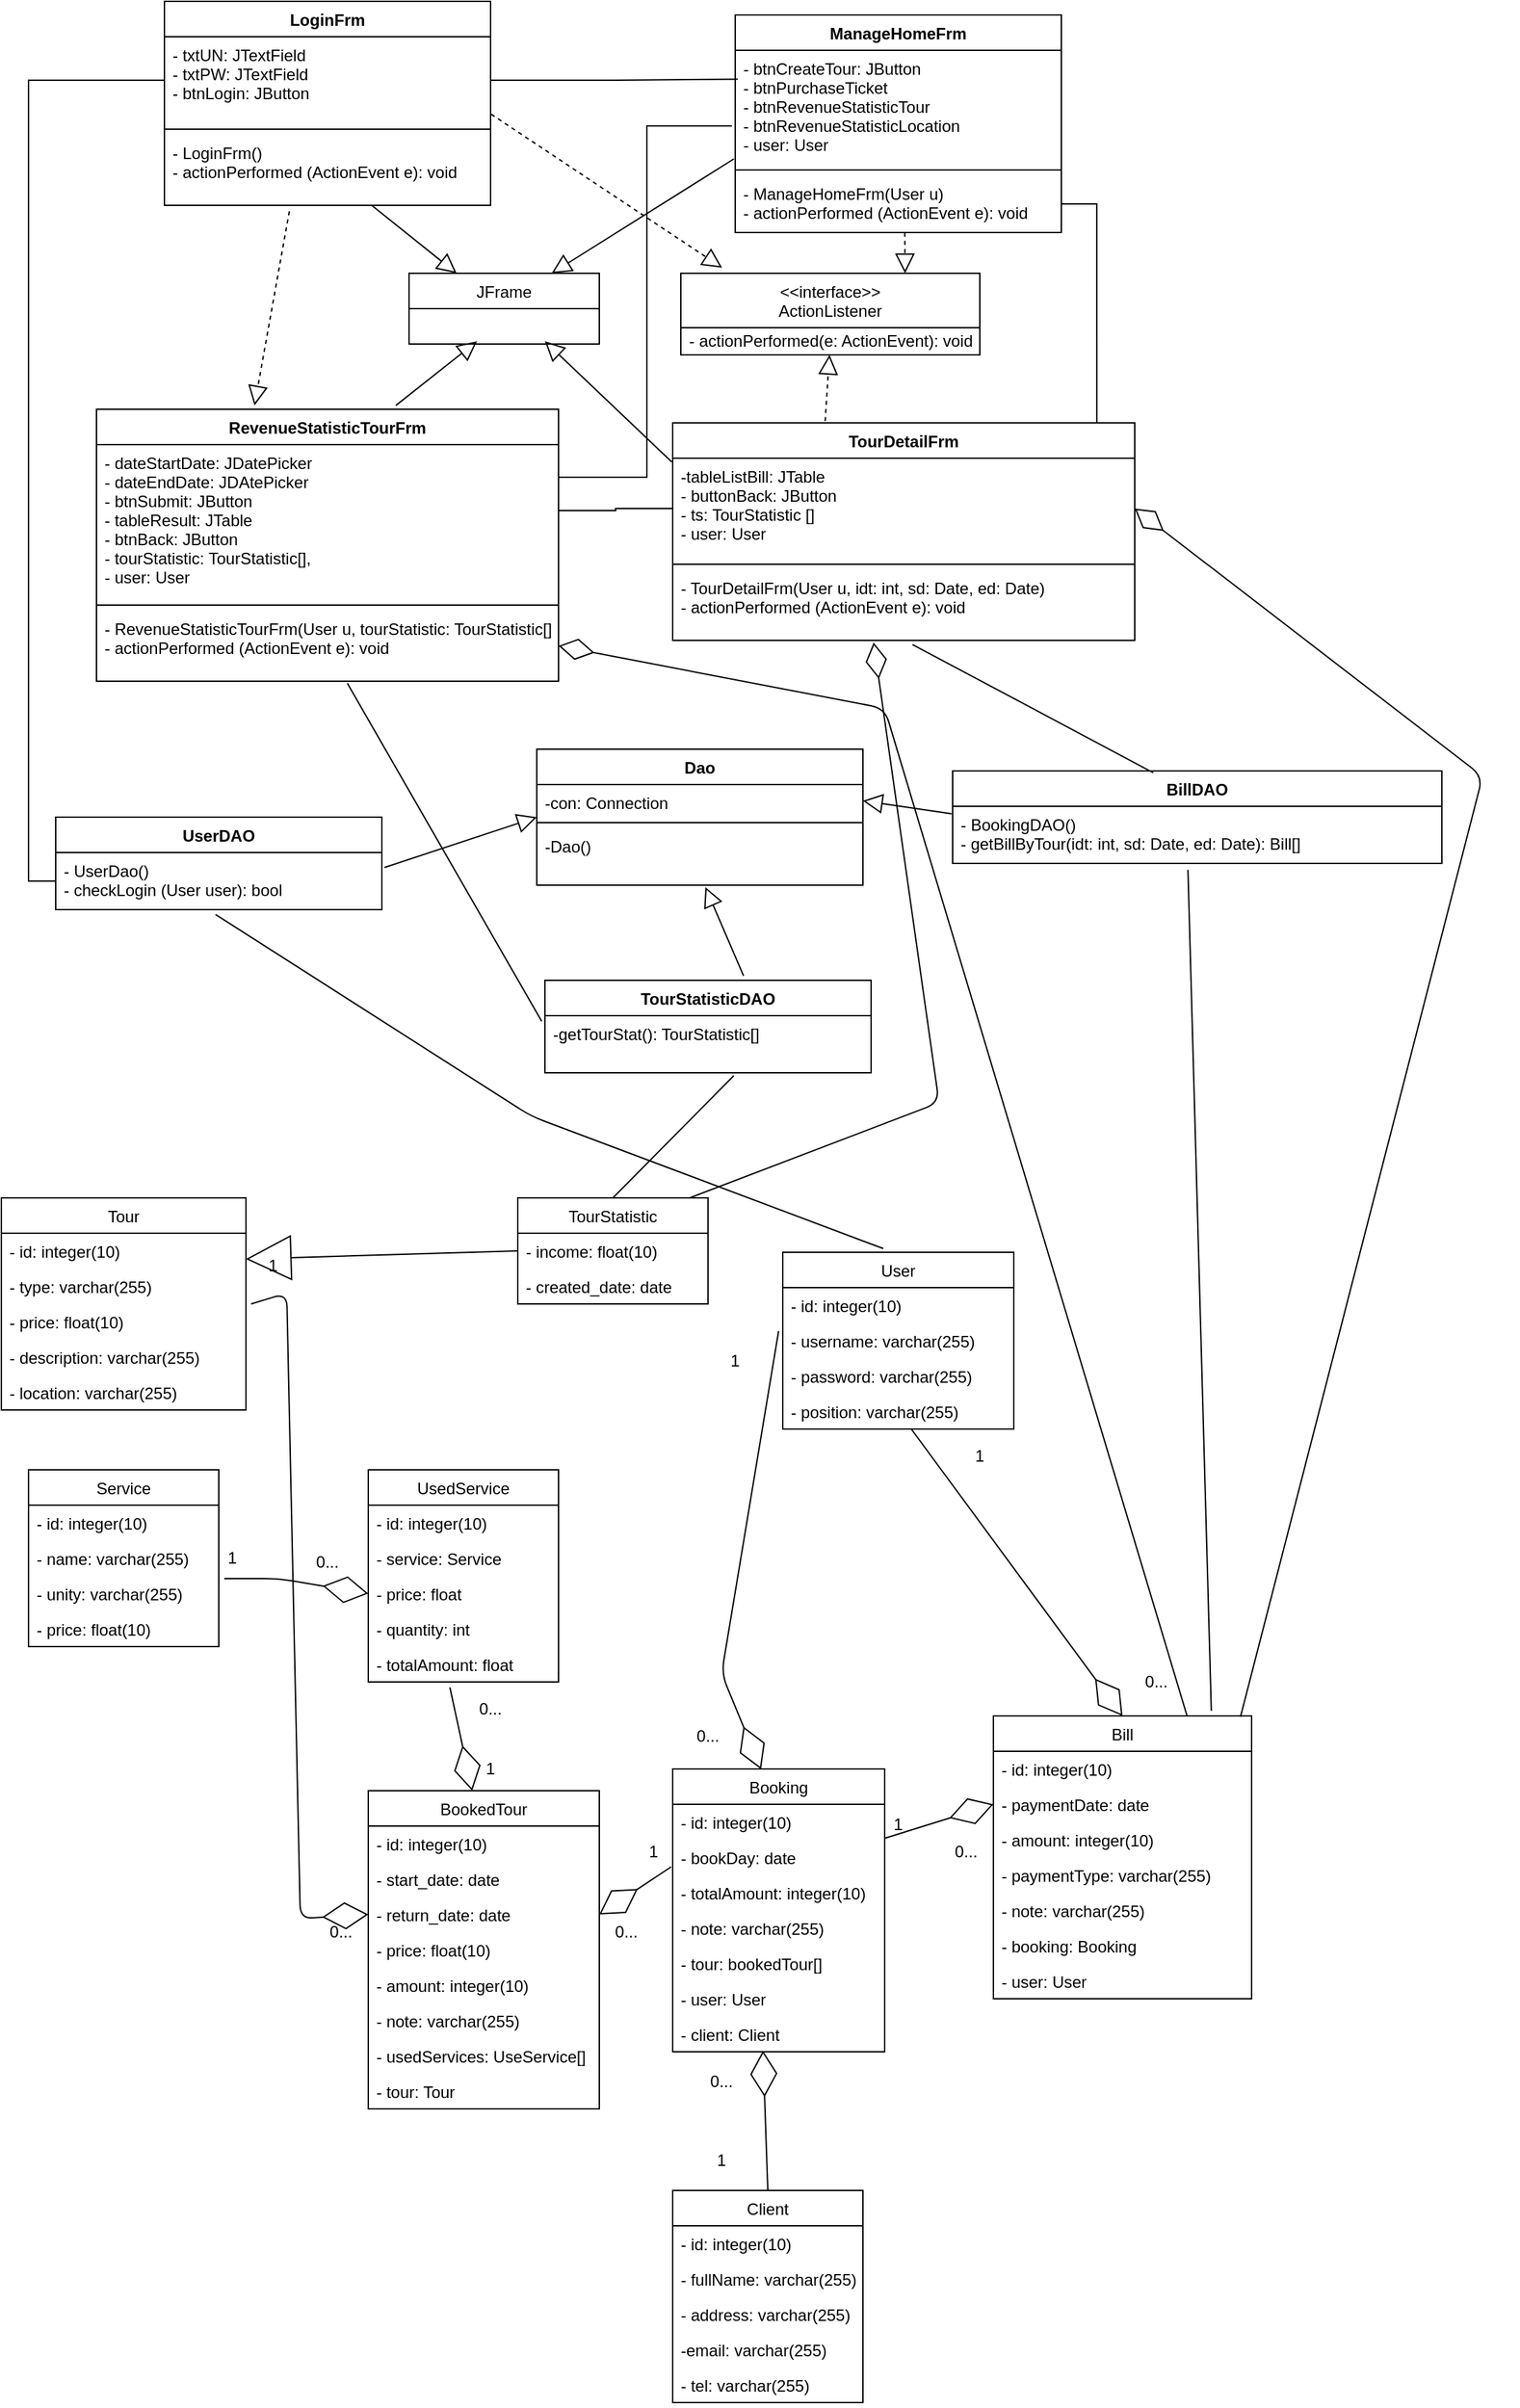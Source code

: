 <mxfile version="14.6.12" type="github">
  <diagram id="IyVmkQtxX5lsDykcFcm8" name="Page-1">
    <mxGraphModel dx="2031" dy="2207" grid="1" gridSize="10" guides="1" tooltips="1" connect="1" arrows="1" fold="1" page="1" pageScale="1" pageWidth="850" pageHeight="1100" math="0" shadow="0">
      <root>
        <mxCell id="0" />
        <mxCell id="1" parent="0" />
        <object label="LoginFrm" txtPW="JTextField" id="lw_hR1VUG7vaAbUGU-Iq-1">
          <mxCell style="swimlane;fontStyle=1;align=center;verticalAlign=top;childLayout=stackLayout;horizontal=1;startSize=26;horizontalStack=0;resizeParent=1;resizeParentMax=0;resizeLast=0;collapsible=1;marginBottom=0;" parent="1" vertex="1">
            <mxGeometry x="280" y="-280" width="240" height="150" as="geometry" />
          </mxCell>
        </object>
        <object label="- txtUN: JTextField&#xa;- txtPW: JTextField&#xa;- btnLogin: JButton" txtPW="JTextField" id="lw_hR1VUG7vaAbUGU-Iq-2">
          <mxCell style="text;strokeColor=none;fillColor=none;align=left;verticalAlign=top;spacingLeft=4;spacingRight=4;overflow=hidden;rotatable=0;points=[[0,0.5],[1,0.5]];portConstraint=eastwest;" parent="lw_hR1VUG7vaAbUGU-Iq-1" vertex="1">
            <mxGeometry y="26" width="240" height="64" as="geometry" />
          </mxCell>
        </object>
        <mxCell id="lw_hR1VUG7vaAbUGU-Iq-3" value="" style="line;strokeWidth=1;fillColor=none;align=left;verticalAlign=middle;spacingTop=-1;spacingLeft=3;spacingRight=3;rotatable=0;labelPosition=right;points=[];portConstraint=eastwest;" parent="lw_hR1VUG7vaAbUGU-Iq-1" vertex="1">
          <mxGeometry y="90" width="240" height="8" as="geometry" />
        </mxCell>
        <mxCell id="lw_hR1VUG7vaAbUGU-Iq-4" value="- LoginFrm()&#xa;- actionPerformed (ActionEvent e): void&#xa;" style="text;strokeColor=none;fillColor=none;align=left;verticalAlign=top;spacingLeft=4;spacingRight=4;overflow=hidden;rotatable=0;points=[[0,0.5],[1,0.5]];portConstraint=eastwest;" parent="lw_hR1VUG7vaAbUGU-Iq-1" vertex="1">
          <mxGeometry y="98" width="240" height="52" as="geometry" />
        </mxCell>
        <mxCell id="lw_hR1VUG7vaAbUGU-Iq-5" value="JFrame" style="swimlane;fontStyle=0;childLayout=stackLayout;horizontal=1;startSize=26;fillColor=none;horizontalStack=0;resizeParent=1;resizeParentMax=0;resizeLast=0;collapsible=1;marginBottom=0;" parent="1" vertex="1">
          <mxGeometry x="460" y="-80" width="140" height="52" as="geometry" />
        </mxCell>
        <mxCell id="lw_hR1VUG7vaAbUGU-Iq-11" value="&#xa;&lt;&lt;interface&gt;&gt;&#xa;ActionListener&#xa;" style="swimlane;fontStyle=0;childLayout=stackLayout;horizontal=1;startSize=40;fillColor=none;horizontalStack=0;resizeParent=1;resizeParentMax=0;resizeLast=0;collapsible=1;marginBottom=0;" parent="1" vertex="1">
          <mxGeometry x="660" y="-80" width="220" height="60" as="geometry" />
        </mxCell>
        <mxCell id="lw_hR1VUG7vaAbUGU-Iq-13" value="- actionPerformed(e: ActionEvent): void" style="text;html=1;align=center;verticalAlign=middle;resizable=0;points=[];autosize=1;strokeColor=none;" parent="lw_hR1VUG7vaAbUGU-Iq-11" vertex="1">
          <mxGeometry y="40" width="220" height="20" as="geometry" />
        </mxCell>
        <object label="ManageHomeFrm" txtPW="JTextField" id="lw_hR1VUG7vaAbUGU-Iq-15">
          <mxCell style="swimlane;fontStyle=1;align=center;verticalAlign=top;childLayout=stackLayout;horizontal=1;startSize=26;horizontalStack=0;resizeParent=1;resizeParentMax=0;resizeLast=0;collapsible=1;marginBottom=0;" parent="1" vertex="1">
            <mxGeometry x="700" y="-270" width="240" height="160" as="geometry" />
          </mxCell>
        </object>
        <object label="- btnCreateTour: JButton&#xa;- btnPurchaseTicket&#xa;- btnRevenueStatisticTour&#xa;- btnRevenueStatisticLocation&#xa;- user: User" txtPW="JTextField" id="lw_hR1VUG7vaAbUGU-Iq-16">
          <mxCell style="text;strokeColor=none;fillColor=none;align=left;verticalAlign=top;spacingLeft=4;spacingRight=4;overflow=hidden;rotatable=0;points=[[0,0.5],[1,0.5]];portConstraint=eastwest;" parent="lw_hR1VUG7vaAbUGU-Iq-15" vertex="1">
            <mxGeometry y="26" width="240" height="84" as="geometry" />
          </mxCell>
        </object>
        <mxCell id="lw_hR1VUG7vaAbUGU-Iq-17" value="" style="line;strokeWidth=1;fillColor=none;align=left;verticalAlign=middle;spacingTop=-1;spacingLeft=3;spacingRight=3;rotatable=0;labelPosition=right;points=[];portConstraint=eastwest;" parent="lw_hR1VUG7vaAbUGU-Iq-15" vertex="1">
          <mxGeometry y="110" width="240" height="8" as="geometry" />
        </mxCell>
        <mxCell id="lw_hR1VUG7vaAbUGU-Iq-18" value="- ManageHomeFrm(User u)&#xa;- actionPerformed (ActionEvent e): void&#xa;" style="text;strokeColor=none;fillColor=none;align=left;verticalAlign=top;spacingLeft=4;spacingRight=4;overflow=hidden;rotatable=0;points=[[0,0.5],[1,0.5]];portConstraint=eastwest;" parent="lw_hR1VUG7vaAbUGU-Iq-15" vertex="1">
          <mxGeometry y="118" width="240" height="42" as="geometry" />
        </mxCell>
        <object label="RevenueStatisticTourFrm" txtPW="JTextField" id="lw_hR1VUG7vaAbUGU-Iq-23">
          <mxCell style="swimlane;fontStyle=1;align=center;verticalAlign=top;childLayout=stackLayout;horizontal=1;startSize=26;horizontalStack=0;resizeParent=1;resizeParentMax=0;resizeLast=0;collapsible=1;marginBottom=0;" parent="1" vertex="1">
            <mxGeometry x="230" y="20" width="340" height="200" as="geometry" />
          </mxCell>
        </object>
        <object label="- dateStartDate: JDatePicker&#xa;- dateEndDate: JDAtePicker&#xa;- btnSubmit: JButton&#xa;- tableResult: JTable&#xa;- btnBack: JButton&#xa;- tourStatistic: TourStatistic[],&#xa;- user: User" txtPW="JTextField" id="lw_hR1VUG7vaAbUGU-Iq-24">
          <mxCell style="text;strokeColor=none;fillColor=none;align=left;verticalAlign=top;spacingLeft=4;spacingRight=4;overflow=hidden;rotatable=0;points=[[0,0.5],[1,0.5]];portConstraint=eastwest;" parent="lw_hR1VUG7vaAbUGU-Iq-23" vertex="1">
            <mxGeometry y="26" width="340" height="114" as="geometry" />
          </mxCell>
        </object>
        <mxCell id="lw_hR1VUG7vaAbUGU-Iq-25" value="" style="line;strokeWidth=1;fillColor=none;align=left;verticalAlign=middle;spacingTop=-1;spacingLeft=3;spacingRight=3;rotatable=0;labelPosition=right;points=[];portConstraint=eastwest;" parent="lw_hR1VUG7vaAbUGU-Iq-23" vertex="1">
          <mxGeometry y="140" width="340" height="8" as="geometry" />
        </mxCell>
        <mxCell id="lw_hR1VUG7vaAbUGU-Iq-26" value="- RevenueStatisticTourFrm(User u, tourStatistic: TourStatistic[])&#xa;- actionPerformed (ActionEvent e): void&#xa;" style="text;strokeColor=none;fillColor=none;align=left;verticalAlign=top;spacingLeft=4;spacingRight=4;overflow=hidden;rotatable=0;points=[[0,0.5],[1,0.5]];portConstraint=eastwest;" parent="lw_hR1VUG7vaAbUGU-Iq-23" vertex="1">
          <mxGeometry y="148" width="340" height="52" as="geometry" />
        </mxCell>
        <object label="TourDetailFrm" txtPW="JTextField" id="_ckGrwLbF2f9QICR6YGw-3">
          <mxCell style="swimlane;fontStyle=1;align=center;verticalAlign=top;childLayout=stackLayout;horizontal=1;startSize=26;horizontalStack=0;resizeParent=1;resizeParentMax=0;resizeLast=0;collapsible=1;marginBottom=0;" parent="1" vertex="1">
            <mxGeometry x="654" y="30" width="340" height="160" as="geometry" />
          </mxCell>
        </object>
        <object label="-tableListBill: JTable&#xa;- buttonBack: JButton&#xa;- ts: TourStatistic []&#xa;- user: User" txtPW="JTextField" id="_ckGrwLbF2f9QICR6YGw-4">
          <mxCell style="text;strokeColor=none;fillColor=none;align=left;verticalAlign=top;spacingLeft=4;spacingRight=4;overflow=hidden;rotatable=0;points=[[0,0.5],[1,0.5]];portConstraint=eastwest;" parent="_ckGrwLbF2f9QICR6YGw-3" vertex="1">
            <mxGeometry y="26" width="340" height="74" as="geometry" />
          </mxCell>
        </object>
        <mxCell id="_ckGrwLbF2f9QICR6YGw-5" value="" style="line;strokeWidth=1;fillColor=none;align=left;verticalAlign=middle;spacingTop=-1;spacingLeft=3;spacingRight=3;rotatable=0;labelPosition=right;points=[];portConstraint=eastwest;" parent="_ckGrwLbF2f9QICR6YGw-3" vertex="1">
          <mxGeometry y="100" width="340" height="8" as="geometry" />
        </mxCell>
        <mxCell id="_ckGrwLbF2f9QICR6YGw-6" value="- TourDetailFrm(User u, idt: int, sd: Date, ed: Date)&#xa;- actionPerformed (ActionEvent e): void&#xa;" style="text;strokeColor=none;fillColor=none;align=left;verticalAlign=top;spacingLeft=4;spacingRight=4;overflow=hidden;rotatable=0;points=[[0,0.5],[1,0.5]];portConstraint=eastwest;" parent="_ckGrwLbF2f9QICR6YGw-3" vertex="1">
          <mxGeometry y="108" width="340" height="52" as="geometry" />
        </mxCell>
        <object label="Dao" txtPW="JTextField" id="_ckGrwLbF2f9QICR6YGw-17">
          <mxCell style="swimlane;fontStyle=1;align=center;verticalAlign=top;childLayout=stackLayout;horizontal=1;startSize=26;horizontalStack=0;resizeParent=1;resizeParentMax=0;resizeLast=0;collapsible=1;marginBottom=0;" parent="1" vertex="1">
            <mxGeometry x="554" y="270" width="240" height="100" as="geometry" />
          </mxCell>
        </object>
        <object label="-con: Connection" txtPW="JTextField" id="_ckGrwLbF2f9QICR6YGw-18">
          <mxCell style="text;strokeColor=none;fillColor=none;align=left;verticalAlign=top;spacingLeft=4;spacingRight=4;overflow=hidden;rotatable=0;points=[[0,0.5],[1,0.5]];portConstraint=eastwest;" parent="_ckGrwLbF2f9QICR6YGw-17" vertex="1">
            <mxGeometry y="26" width="240" height="24" as="geometry" />
          </mxCell>
        </object>
        <mxCell id="_ckGrwLbF2f9QICR6YGw-19" value="" style="line;strokeWidth=1;fillColor=none;align=left;verticalAlign=middle;spacingTop=-1;spacingLeft=3;spacingRight=3;rotatable=0;labelPosition=right;points=[];portConstraint=eastwest;" parent="_ckGrwLbF2f9QICR6YGw-17" vertex="1">
          <mxGeometry y="50" width="240" height="8" as="geometry" />
        </mxCell>
        <mxCell id="_ckGrwLbF2f9QICR6YGw-20" value="-Dao()" style="text;strokeColor=none;fillColor=none;align=left;verticalAlign=top;spacingLeft=4;spacingRight=4;overflow=hidden;rotatable=0;points=[[0,0.5],[1,0.5]];portConstraint=eastwest;" parent="_ckGrwLbF2f9QICR6YGw-17" vertex="1">
          <mxGeometry y="58" width="240" height="42" as="geometry" />
        </mxCell>
        <object label="UserDAO" txtPW="JTextField" id="_ckGrwLbF2f9QICR6YGw-22">
          <mxCell style="swimlane;fontStyle=1;align=center;verticalAlign=top;childLayout=stackLayout;horizontal=1;startSize=26;horizontalStack=0;resizeParent=1;resizeParentMax=0;resizeLast=0;collapsible=1;marginBottom=0;" parent="1" vertex="1">
            <mxGeometry x="200" y="320" width="240" height="68" as="geometry" />
          </mxCell>
        </object>
        <mxCell id="_ckGrwLbF2f9QICR6YGw-25" value="- UserDao()&#xa;- checkLogin (User user): bool" style="text;strokeColor=none;fillColor=none;align=left;verticalAlign=top;spacingLeft=4;spacingRight=4;overflow=hidden;rotatable=0;points=[[0,0.5],[1,0.5]];portConstraint=eastwest;" parent="_ckGrwLbF2f9QICR6YGw-22" vertex="1">
          <mxGeometry y="26" width="240" height="42" as="geometry" />
        </mxCell>
        <mxCell id="_ckGrwLbF2f9QICR6YGw-32" value="" style="endArrow=block;endFill=0;endSize=12;html=1;entryX=0;entryY=1;entryDx=0;entryDy=0;entryPerimeter=0;exitX=1.008;exitY=0.262;exitDx=0;exitDy=0;exitPerimeter=0;" parent="1" source="_ckGrwLbF2f9QICR6YGw-25" target="_ckGrwLbF2f9QICR6YGw-18" edge="1">
          <mxGeometry width="160" relative="1" as="geometry">
            <mxPoint x="470" y="950" as="sourcePoint" />
            <mxPoint x="630" y="950" as="targetPoint" />
          </mxGeometry>
        </mxCell>
        <object label="TourStatisticDAO" txtPW="JTextField" id="_ckGrwLbF2f9QICR6YGw-43">
          <mxCell style="swimlane;fontStyle=1;align=center;verticalAlign=top;childLayout=stackLayout;horizontal=1;startSize=26;horizontalStack=0;resizeParent=1;resizeParentMax=0;resizeLast=0;collapsible=1;marginBottom=0;" parent="1" vertex="1">
            <mxGeometry x="560" y="440" width="240" height="68" as="geometry" />
          </mxCell>
        </object>
        <mxCell id="_ckGrwLbF2f9QICR6YGw-44" value="-getTourStat(): TourStatistic[]" style="text;strokeColor=none;fillColor=none;align=left;verticalAlign=top;spacingLeft=4;spacingRight=4;overflow=hidden;rotatable=0;points=[[0,0.5],[1,0.5]];portConstraint=eastwest;" parent="_ckGrwLbF2f9QICR6YGw-43" vertex="1">
          <mxGeometry y="26" width="240" height="42" as="geometry" />
        </mxCell>
        <mxCell id="_ckGrwLbF2f9QICR6YGw-51" value="" style="endArrow=block;endFill=0;endSize=12;html=1;entryX=0.517;entryY=1.036;entryDx=0;entryDy=0;entryPerimeter=0;exitX=0.609;exitY=-0.048;exitDx=0;exitDy=0;exitPerimeter=0;" parent="1" source="_ckGrwLbF2f9QICR6YGw-43" target="_ckGrwLbF2f9QICR6YGw-20" edge="1">
          <mxGeometry width="160" relative="1" as="geometry">
            <mxPoint x="491.92" y="863.004" as="sourcePoint" />
            <mxPoint x="660" y="860.0" as="targetPoint" />
          </mxGeometry>
        </mxCell>
        <mxCell id="_ckGrwLbF2f9QICR6YGw-61" value="Client" style="swimlane;fontStyle=0;childLayout=stackLayout;horizontal=1;startSize=26;fillColor=none;horizontalStack=0;resizeParent=1;resizeParentMax=0;resizeLast=0;collapsible=1;marginBottom=0;" parent="1" vertex="1">
          <mxGeometry x="654" y="1330" width="140" height="156" as="geometry" />
        </mxCell>
        <mxCell id="_ckGrwLbF2f9QICR6YGw-62" value="- id: integer(10)" style="text;strokeColor=none;fillColor=none;align=left;verticalAlign=top;spacingLeft=4;spacingRight=4;overflow=hidden;rotatable=0;points=[[0,0.5],[1,0.5]];portConstraint=eastwest;" parent="_ckGrwLbF2f9QICR6YGw-61" vertex="1">
          <mxGeometry y="26" width="140" height="26" as="geometry" />
        </mxCell>
        <mxCell id="_ckGrwLbF2f9QICR6YGw-63" value="- fullName: varchar(255)" style="text;strokeColor=none;fillColor=none;align=left;verticalAlign=top;spacingLeft=4;spacingRight=4;overflow=hidden;rotatable=0;points=[[0,0.5],[1,0.5]];portConstraint=eastwest;" parent="_ckGrwLbF2f9QICR6YGw-61" vertex="1">
          <mxGeometry y="52" width="140" height="26" as="geometry" />
        </mxCell>
        <mxCell id="_ckGrwLbF2f9QICR6YGw-64" value="- address: varchar(255)" style="text;strokeColor=none;fillColor=none;align=left;verticalAlign=top;spacingLeft=4;spacingRight=4;overflow=hidden;rotatable=0;points=[[0,0.5],[1,0.5]];portConstraint=eastwest;" parent="_ckGrwLbF2f9QICR6YGw-61" vertex="1">
          <mxGeometry y="78" width="140" height="26" as="geometry" />
        </mxCell>
        <mxCell id="_ckGrwLbF2f9QICR6YGw-65" value="-email: varchar(255)" style="text;strokeColor=none;fillColor=none;align=left;verticalAlign=top;spacingLeft=4;spacingRight=4;overflow=hidden;rotatable=0;points=[[0,0.5],[1,0.5]];portConstraint=eastwest;" parent="_ckGrwLbF2f9QICR6YGw-61" vertex="1">
          <mxGeometry y="104" width="140" height="26" as="geometry" />
        </mxCell>
        <mxCell id="_ckGrwLbF2f9QICR6YGw-66" value="- tel: varchar(255)" style="text;strokeColor=none;fillColor=none;align=left;verticalAlign=top;spacingLeft=4;spacingRight=4;overflow=hidden;rotatable=0;points=[[0,0.5],[1,0.5]];portConstraint=eastwest;" parent="_ckGrwLbF2f9QICR6YGw-61" vertex="1">
          <mxGeometry y="130" width="140" height="26" as="geometry" />
        </mxCell>
        <mxCell id="_ckGrwLbF2f9QICR6YGw-67" value="Booking" style="swimlane;fontStyle=0;childLayout=stackLayout;horizontal=1;startSize=26;fillColor=none;horizontalStack=0;resizeParent=1;resizeParentMax=0;resizeLast=0;collapsible=1;marginBottom=0;" parent="1" vertex="1">
          <mxGeometry x="654" y="1020" width="156" height="208" as="geometry" />
        </mxCell>
        <mxCell id="_ckGrwLbF2f9QICR6YGw-68" value="- id: integer(10)" style="text;strokeColor=none;fillColor=none;align=left;verticalAlign=top;spacingLeft=4;spacingRight=4;overflow=hidden;rotatable=0;points=[[0,0.5],[1,0.5]];portConstraint=eastwest;" parent="_ckGrwLbF2f9QICR6YGw-67" vertex="1">
          <mxGeometry y="26" width="156" height="26" as="geometry" />
        </mxCell>
        <mxCell id="_ckGrwLbF2f9QICR6YGw-69" value="- bookDay: date" style="text;strokeColor=none;fillColor=none;align=left;verticalAlign=top;spacingLeft=4;spacingRight=4;overflow=hidden;rotatable=0;points=[[0,0.5],[1,0.5]];portConstraint=eastwest;" parent="_ckGrwLbF2f9QICR6YGw-67" vertex="1">
          <mxGeometry y="52" width="156" height="26" as="geometry" />
        </mxCell>
        <mxCell id="_ckGrwLbF2f9QICR6YGw-70" value="- totalAmount: integer(10)" style="text;strokeColor=none;fillColor=none;align=left;verticalAlign=top;spacingLeft=4;spacingRight=4;overflow=hidden;rotatable=0;points=[[0,0.5],[1,0.5]];portConstraint=eastwest;" parent="_ckGrwLbF2f9QICR6YGw-67" vertex="1">
          <mxGeometry y="78" width="156" height="26" as="geometry" />
        </mxCell>
        <mxCell id="_ckGrwLbF2f9QICR6YGw-71" value="- note: varchar(255)" style="text;strokeColor=none;fillColor=none;align=left;verticalAlign=top;spacingLeft=4;spacingRight=4;overflow=hidden;rotatable=0;points=[[0,0.5],[1,0.5]];portConstraint=eastwest;" parent="_ckGrwLbF2f9QICR6YGw-67" vertex="1">
          <mxGeometry y="104" width="156" height="26" as="geometry" />
        </mxCell>
        <mxCell id="_ckGrwLbF2f9QICR6YGw-72" value="- tour: bookedTour[]" style="text;strokeColor=none;fillColor=none;align=left;verticalAlign=top;spacingLeft=4;spacingRight=4;overflow=hidden;rotatable=0;points=[[0,0.5],[1,0.5]];portConstraint=eastwest;" parent="_ckGrwLbF2f9QICR6YGw-67" vertex="1">
          <mxGeometry y="130" width="156" height="26" as="geometry" />
        </mxCell>
        <mxCell id="_ckGrwLbF2f9QICR6YGw-73" value="- user: User" style="text;strokeColor=none;fillColor=none;align=left;verticalAlign=top;spacingLeft=4;spacingRight=4;overflow=hidden;rotatable=0;points=[[0,0.5],[1,0.5]];portConstraint=eastwest;" parent="_ckGrwLbF2f9QICR6YGw-67" vertex="1">
          <mxGeometry y="156" width="156" height="26" as="geometry" />
        </mxCell>
        <mxCell id="_ckGrwLbF2f9QICR6YGw-74" value="- client: Client" style="text;strokeColor=none;fillColor=none;align=left;verticalAlign=top;spacingLeft=4;spacingRight=4;overflow=hidden;rotatable=0;points=[[0,0.5],[1,0.5]];portConstraint=eastwest;" parent="_ckGrwLbF2f9QICR6YGw-67" vertex="1">
          <mxGeometry y="182" width="156" height="26" as="geometry" />
        </mxCell>
        <mxCell id="_ckGrwLbF2f9QICR6YGw-75" value="Tour" style="swimlane;fontStyle=0;childLayout=stackLayout;horizontal=1;startSize=26;fillColor=none;horizontalStack=0;resizeParent=1;resizeParentMax=0;resizeLast=0;collapsible=1;marginBottom=0;" parent="1" vertex="1">
          <mxGeometry x="160" y="600" width="180" height="156" as="geometry" />
        </mxCell>
        <mxCell id="_ckGrwLbF2f9QICR6YGw-76" value="- id: integer(10)" style="text;strokeColor=none;fillColor=none;align=left;verticalAlign=top;spacingLeft=4;spacingRight=4;overflow=hidden;rotatable=0;points=[[0,0.5],[1,0.5]];portConstraint=eastwest;" parent="_ckGrwLbF2f9QICR6YGw-75" vertex="1">
          <mxGeometry y="26" width="180" height="26" as="geometry" />
        </mxCell>
        <mxCell id="_ckGrwLbF2f9QICR6YGw-77" value="- type: varchar(255)" style="text;strokeColor=none;fillColor=none;align=left;verticalAlign=top;spacingLeft=4;spacingRight=4;overflow=hidden;rotatable=0;points=[[0,0.5],[1,0.5]];portConstraint=eastwest;" parent="_ckGrwLbF2f9QICR6YGw-75" vertex="1">
          <mxGeometry y="52" width="180" height="26" as="geometry" />
        </mxCell>
        <mxCell id="_ckGrwLbF2f9QICR6YGw-78" value="- price: float(10)" style="text;strokeColor=none;fillColor=none;align=left;verticalAlign=top;spacingLeft=4;spacingRight=4;overflow=hidden;rotatable=0;points=[[0,0.5],[1,0.5]];portConstraint=eastwest;" parent="_ckGrwLbF2f9QICR6YGw-75" vertex="1">
          <mxGeometry y="78" width="180" height="26" as="geometry" />
        </mxCell>
        <mxCell id="_ckGrwLbF2f9QICR6YGw-79" value="- description: varchar(255)" style="text;strokeColor=none;fillColor=none;align=left;verticalAlign=top;spacingLeft=4;spacingRight=4;overflow=hidden;rotatable=0;points=[[0,0.5],[1,0.5]];portConstraint=eastwest;" parent="_ckGrwLbF2f9QICR6YGw-75" vertex="1">
          <mxGeometry y="104" width="180" height="26" as="geometry" />
        </mxCell>
        <mxCell id="_ckGrwLbF2f9QICR6YGw-80" value="- location: varchar(255)" style="text;strokeColor=none;fillColor=none;align=left;verticalAlign=top;spacingLeft=4;spacingRight=4;overflow=hidden;rotatable=0;points=[[0,0.5],[1,0.5]];portConstraint=eastwest;" parent="_ckGrwLbF2f9QICR6YGw-75" vertex="1">
          <mxGeometry y="130" width="180" height="26" as="geometry" />
        </mxCell>
        <mxCell id="_ckGrwLbF2f9QICR6YGw-81" value="Bill" style="swimlane;fontStyle=0;childLayout=stackLayout;horizontal=1;startSize=26;fillColor=none;horizontalStack=0;resizeParent=1;resizeParentMax=0;resizeLast=0;collapsible=1;marginBottom=0;" parent="1" vertex="1">
          <mxGeometry x="890" y="981" width="190" height="208" as="geometry" />
        </mxCell>
        <mxCell id="_ckGrwLbF2f9QICR6YGw-82" value="- id: integer(10)" style="text;strokeColor=none;fillColor=none;align=left;verticalAlign=top;spacingLeft=4;spacingRight=4;overflow=hidden;rotatable=0;points=[[0,0.5],[1,0.5]];portConstraint=eastwest;" parent="_ckGrwLbF2f9QICR6YGw-81" vertex="1">
          <mxGeometry y="26" width="190" height="26" as="geometry" />
        </mxCell>
        <mxCell id="_ckGrwLbF2f9QICR6YGw-83" value="- paymentDate: date" style="text;strokeColor=none;fillColor=none;align=left;verticalAlign=top;spacingLeft=4;spacingRight=4;overflow=hidden;rotatable=0;points=[[0,0.5],[1,0.5]];portConstraint=eastwest;" parent="_ckGrwLbF2f9QICR6YGw-81" vertex="1">
          <mxGeometry y="52" width="190" height="26" as="geometry" />
        </mxCell>
        <mxCell id="_ckGrwLbF2f9QICR6YGw-84" value="- amount: integer(10)" style="text;strokeColor=none;fillColor=none;align=left;verticalAlign=top;spacingLeft=4;spacingRight=4;overflow=hidden;rotatable=0;points=[[0,0.5],[1,0.5]];portConstraint=eastwest;" parent="_ckGrwLbF2f9QICR6YGw-81" vertex="1">
          <mxGeometry y="78" width="190" height="26" as="geometry" />
        </mxCell>
        <mxCell id="_ckGrwLbF2f9QICR6YGw-85" value="- paymentType: varchar(255)" style="text;strokeColor=none;fillColor=none;align=left;verticalAlign=top;spacingLeft=4;spacingRight=4;overflow=hidden;rotatable=0;points=[[0,0.5],[1,0.5]];portConstraint=eastwest;" parent="_ckGrwLbF2f9QICR6YGw-81" vertex="1">
          <mxGeometry y="104" width="190" height="26" as="geometry" />
        </mxCell>
        <mxCell id="_ckGrwLbF2f9QICR6YGw-86" value="- note: varchar(255)" style="text;strokeColor=none;fillColor=none;align=left;verticalAlign=top;spacingLeft=4;spacingRight=4;overflow=hidden;rotatable=0;points=[[0,0.5],[1,0.5]];portConstraint=eastwest;" parent="_ckGrwLbF2f9QICR6YGw-81" vertex="1">
          <mxGeometry y="130" width="190" height="26" as="geometry" />
        </mxCell>
        <mxCell id="_ckGrwLbF2f9QICR6YGw-87" value="- booking: Booking" style="text;strokeColor=none;fillColor=none;align=left;verticalAlign=top;spacingLeft=4;spacingRight=4;overflow=hidden;rotatable=0;points=[[0,0.5],[1,0.5]];portConstraint=eastwest;" parent="_ckGrwLbF2f9QICR6YGw-81" vertex="1">
          <mxGeometry y="156" width="190" height="26" as="geometry" />
        </mxCell>
        <mxCell id="_ckGrwLbF2f9QICR6YGw-88" value="- user: User" style="text;strokeColor=none;fillColor=none;align=left;verticalAlign=top;spacingLeft=4;spacingRight=4;overflow=hidden;rotatable=0;points=[[0,0.5],[1,0.5]];portConstraint=eastwest;" parent="_ckGrwLbF2f9QICR6YGw-81" vertex="1">
          <mxGeometry y="182" width="190" height="26" as="geometry" />
        </mxCell>
        <mxCell id="_ckGrwLbF2f9QICR6YGw-89" value="TourStatistic" style="swimlane;fontStyle=0;childLayout=stackLayout;horizontal=1;startSize=26;fillColor=none;horizontalStack=0;resizeParent=1;resizeParentMax=0;resizeLast=0;collapsible=1;marginBottom=0;" parent="1" vertex="1">
          <mxGeometry x="540" y="600" width="140" height="78" as="geometry" />
        </mxCell>
        <mxCell id="_ckGrwLbF2f9QICR6YGw-90" value="- income: float(10)" style="text;strokeColor=none;fillColor=none;align=left;verticalAlign=top;spacingLeft=4;spacingRight=4;overflow=hidden;rotatable=0;points=[[0,0.5],[1,0.5]];portConstraint=eastwest;" parent="_ckGrwLbF2f9QICR6YGw-89" vertex="1">
          <mxGeometry y="26" width="140" height="26" as="geometry" />
        </mxCell>
        <mxCell id="_ckGrwLbF2f9QICR6YGw-91" value="- created_date: date" style="text;strokeColor=none;fillColor=none;align=left;verticalAlign=top;spacingLeft=4;spacingRight=4;overflow=hidden;rotatable=0;points=[[0,0.5],[1,0.5]];portConstraint=eastwest;" parent="_ckGrwLbF2f9QICR6YGw-89" vertex="1">
          <mxGeometry y="52" width="140" height="26" as="geometry" />
        </mxCell>
        <mxCell id="_ckGrwLbF2f9QICR6YGw-92" value="BookedTour" style="swimlane;fontStyle=0;childLayout=stackLayout;horizontal=1;startSize=26;fillColor=none;horizontalStack=0;resizeParent=1;resizeParentMax=0;resizeLast=0;collapsible=1;marginBottom=0;" parent="1" vertex="1">
          <mxGeometry x="430" y="1036" width="170" height="234" as="geometry" />
        </mxCell>
        <mxCell id="_ckGrwLbF2f9QICR6YGw-93" value="- id: integer(10)" style="text;strokeColor=none;fillColor=none;align=left;verticalAlign=top;spacingLeft=4;spacingRight=4;overflow=hidden;rotatable=0;points=[[0,0.5],[1,0.5]];portConstraint=eastwest;" parent="_ckGrwLbF2f9QICR6YGw-92" vertex="1">
          <mxGeometry y="26" width="170" height="26" as="geometry" />
        </mxCell>
        <mxCell id="_ckGrwLbF2f9QICR6YGw-94" value="- start_date: date" style="text;strokeColor=none;fillColor=none;align=left;verticalAlign=top;spacingLeft=4;spacingRight=4;overflow=hidden;rotatable=0;points=[[0,0.5],[1,0.5]];portConstraint=eastwest;" parent="_ckGrwLbF2f9QICR6YGw-92" vertex="1">
          <mxGeometry y="52" width="170" height="26" as="geometry" />
        </mxCell>
        <mxCell id="_ckGrwLbF2f9QICR6YGw-95" value="- return_date: date" style="text;strokeColor=none;fillColor=none;align=left;verticalAlign=top;spacingLeft=4;spacingRight=4;overflow=hidden;rotatable=0;points=[[0,0.5],[1,0.5]];portConstraint=eastwest;" parent="_ckGrwLbF2f9QICR6YGw-92" vertex="1">
          <mxGeometry y="78" width="170" height="26" as="geometry" />
        </mxCell>
        <mxCell id="_ckGrwLbF2f9QICR6YGw-96" value="- price: float(10)" style="text;strokeColor=none;fillColor=none;align=left;verticalAlign=top;spacingLeft=4;spacingRight=4;overflow=hidden;rotatable=0;points=[[0,0.5],[1,0.5]];portConstraint=eastwest;" parent="_ckGrwLbF2f9QICR6YGw-92" vertex="1">
          <mxGeometry y="104" width="170" height="26" as="geometry" />
        </mxCell>
        <mxCell id="_ckGrwLbF2f9QICR6YGw-97" value="- amount: integer(10)" style="text;strokeColor=none;fillColor=none;align=left;verticalAlign=top;spacingLeft=4;spacingRight=4;overflow=hidden;rotatable=0;points=[[0,0.5],[1,0.5]];portConstraint=eastwest;" parent="_ckGrwLbF2f9QICR6YGw-92" vertex="1">
          <mxGeometry y="130" width="170" height="26" as="geometry" />
        </mxCell>
        <mxCell id="_ckGrwLbF2f9QICR6YGw-98" value="- note: varchar(255)" style="text;strokeColor=none;fillColor=none;align=left;verticalAlign=top;spacingLeft=4;spacingRight=4;overflow=hidden;rotatable=0;points=[[0,0.5],[1,0.5]];portConstraint=eastwest;" parent="_ckGrwLbF2f9QICR6YGw-92" vertex="1">
          <mxGeometry y="156" width="170" height="26" as="geometry" />
        </mxCell>
        <mxCell id="_ckGrwLbF2f9QICR6YGw-99" value="- usedServices: UseService[]" style="text;strokeColor=none;fillColor=none;align=left;verticalAlign=top;spacingLeft=4;spacingRight=4;overflow=hidden;rotatable=0;points=[[0,0.5],[1,0.5]];portConstraint=eastwest;" parent="_ckGrwLbF2f9QICR6YGw-92" vertex="1">
          <mxGeometry y="182" width="170" height="26" as="geometry" />
        </mxCell>
        <mxCell id="_ckGrwLbF2f9QICR6YGw-100" value="- tour: Tour&#xa;" style="text;strokeColor=none;fillColor=none;align=left;verticalAlign=top;spacingLeft=4;spacingRight=4;overflow=hidden;rotatable=0;points=[[0,0.5],[1,0.5]];portConstraint=eastwest;" parent="_ckGrwLbF2f9QICR6YGw-92" vertex="1">
          <mxGeometry y="208" width="170" height="26" as="geometry" />
        </mxCell>
        <mxCell id="_ckGrwLbF2f9QICR6YGw-101" value="User" style="swimlane;fontStyle=0;childLayout=stackLayout;horizontal=1;startSize=26;fillColor=none;horizontalStack=0;resizeParent=1;resizeParentMax=0;resizeLast=0;collapsible=1;marginBottom=0;" parent="1" vertex="1">
          <mxGeometry x="735" y="640" width="170" height="130" as="geometry" />
        </mxCell>
        <mxCell id="_ckGrwLbF2f9QICR6YGw-102" value="- id: integer(10)" style="text;strokeColor=none;fillColor=none;align=left;verticalAlign=top;spacingLeft=4;spacingRight=4;overflow=hidden;rotatable=0;points=[[0,0.5],[1,0.5]];portConstraint=eastwest;" parent="_ckGrwLbF2f9QICR6YGw-101" vertex="1">
          <mxGeometry y="26" width="170" height="26" as="geometry" />
        </mxCell>
        <mxCell id="_ckGrwLbF2f9QICR6YGw-103" value="- username: varchar(255)" style="text;strokeColor=none;fillColor=none;align=left;verticalAlign=top;spacingLeft=4;spacingRight=4;overflow=hidden;rotatable=0;points=[[0,0.5],[1,0.5]];portConstraint=eastwest;" parent="_ckGrwLbF2f9QICR6YGw-101" vertex="1">
          <mxGeometry y="52" width="170" height="26" as="geometry" />
        </mxCell>
        <mxCell id="_ckGrwLbF2f9QICR6YGw-104" value="- password: varchar(255)" style="text;strokeColor=none;fillColor=none;align=left;verticalAlign=top;spacingLeft=4;spacingRight=4;overflow=hidden;rotatable=0;points=[[0,0.5],[1,0.5]];portConstraint=eastwest;" parent="_ckGrwLbF2f9QICR6YGw-101" vertex="1">
          <mxGeometry y="78" width="170" height="26" as="geometry" />
        </mxCell>
        <mxCell id="_ckGrwLbF2f9QICR6YGw-105" value="- position: varchar(255)" style="text;strokeColor=none;fillColor=none;align=left;verticalAlign=top;spacingLeft=4;spacingRight=4;overflow=hidden;rotatable=0;points=[[0,0.5],[1,0.5]];portConstraint=eastwest;" parent="_ckGrwLbF2f9QICR6YGw-101" vertex="1">
          <mxGeometry y="104" width="170" height="26" as="geometry" />
        </mxCell>
        <mxCell id="_ckGrwLbF2f9QICR6YGw-106" value="" style="endArrow=diamondThin;html=1;exitX=0.5;exitY=0;exitDx=0;exitDy=0;entryX=0.426;entryY=0.973;entryDx=0;entryDy=0;endFill=0;endSize=31;entryPerimeter=0;" parent="1" source="_ckGrwLbF2f9QICR6YGw-61" target="_ckGrwLbF2f9QICR6YGw-74" edge="1">
          <mxGeometry width="50" height="50" relative="1" as="geometry">
            <mxPoint x="520" y="980" as="sourcePoint" />
            <mxPoint x="570" y="930" as="targetPoint" />
          </mxGeometry>
        </mxCell>
        <mxCell id="_ckGrwLbF2f9QICR6YGw-107" value="" style="endArrow=diamondThin;html=1;exitX=1;exitY=-0.038;exitDx=0;exitDy=0;exitPerimeter=0;entryX=0;entryY=0.5;entryDx=0;entryDy=0;endFill=0;endSize=31;" parent="1" source="_ckGrwLbF2f9QICR6YGw-69" target="_ckGrwLbF2f9QICR6YGw-83" edge="1">
          <mxGeometry width="50" height="50" relative="1" as="geometry">
            <mxPoint x="732.04" y="958.99" as="sourcePoint" />
            <mxPoint x="734" y="1030" as="targetPoint" />
          </mxGeometry>
        </mxCell>
        <mxCell id="_ckGrwLbF2f9QICR6YGw-108" value="" style="endArrow=block;html=1;endSize=31;entryX=0;entryY=0.25;entryDx=0;entryDy=0;endFill=0;exitX=0;exitY=0.5;exitDx=0;exitDy=0;" parent="1" source="_ckGrwLbF2f9QICR6YGw-90" target="_ckGrwLbF2f9QICR6YGw-112" edge="1">
          <mxGeometry width="50" height="50" relative="1" as="geometry">
            <mxPoint x="530" y="620" as="sourcePoint" />
            <mxPoint x="740" y="1130" as="targetPoint" />
          </mxGeometry>
        </mxCell>
        <mxCell id="_ckGrwLbF2f9QICR6YGw-109" value="" style="endArrow=diamondThin;html=1;endFill=0;endSize=31;entryX=0.5;entryY=0;entryDx=0;entryDy=0;" parent="1" source="_ckGrwLbF2f9QICR6YGw-105" edge="1" target="_ckGrwLbF2f9QICR6YGw-81">
          <mxGeometry width="50" height="50" relative="1" as="geometry">
            <mxPoint x="880" y="900" as="sourcePoint" />
            <mxPoint x="970" y="1190" as="targetPoint" />
          </mxGeometry>
        </mxCell>
        <mxCell id="_ckGrwLbF2f9QICR6YGw-110" value="" style="endArrow=diamondThin;html=1;exitX=1.021;exitY=0;exitDx=0;exitDy=0;exitPerimeter=0;entryX=0;entryY=0.5;entryDx=0;entryDy=0;endFill=0;endSize=31;" parent="1" source="_ckGrwLbF2f9QICR6YGw-78" target="_ckGrwLbF2f9QICR6YGw-95" edge="1">
          <mxGeometry width="50" height="50" relative="1" as="geometry">
            <mxPoint x="804" y="1081.012" as="sourcePoint" />
            <mxPoint x="900" y="1085" as="targetPoint" />
            <Array as="points">
              <mxPoint x="370" y="670" />
              <mxPoint x="380" y="1130" />
            </Array>
          </mxGeometry>
        </mxCell>
        <mxCell id="_ckGrwLbF2f9QICR6YGw-111" value="" style="endArrow=diamondThin;html=1;exitX=-0.007;exitY=0.769;exitDx=0;exitDy=0;exitPerimeter=0;entryX=1;entryY=0.5;entryDx=0;entryDy=0;endFill=0;endSize=31;" parent="1" source="_ckGrwLbF2f9QICR6YGw-69" target="_ckGrwLbF2f9QICR6YGw-95" edge="1">
          <mxGeometry width="50" height="50" relative="1" as="geometry">
            <mxPoint x="732.04" y="958.99" as="sourcePoint" />
            <mxPoint x="734" y="1030" as="targetPoint" />
          </mxGeometry>
        </mxCell>
        <mxCell id="_ckGrwLbF2f9QICR6YGw-112" value="1" style="text;html=1;strokeColor=none;fillColor=none;align=center;verticalAlign=middle;whiteSpace=wrap;rounded=0;" parent="1" vertex="1">
          <mxGeometry x="340" y="640" width="40" height="20" as="geometry" />
        </mxCell>
        <mxCell id="_ckGrwLbF2f9QICR6YGw-113" value="0..." style="text;html=1;strokeColor=none;fillColor=none;align=center;verticalAlign=middle;whiteSpace=wrap;rounded=0;" parent="1" vertex="1">
          <mxGeometry x="390" y="1130" width="40" height="20" as="geometry" />
        </mxCell>
        <mxCell id="_ckGrwLbF2f9QICR6YGw-114" value="1" style="text;html=1;strokeColor=none;fillColor=none;align=center;verticalAlign=middle;whiteSpace=wrap;rounded=0;" parent="1" vertex="1">
          <mxGeometry x="620" y="1071" width="40" height="20" as="geometry" />
        </mxCell>
        <mxCell id="_ckGrwLbF2f9QICR6YGw-115" value="0..." style="text;html=1;strokeColor=none;fillColor=none;align=center;verticalAlign=middle;whiteSpace=wrap;rounded=0;" parent="1" vertex="1">
          <mxGeometry x="600" y="1130" width="40" height="20" as="geometry" />
        </mxCell>
        <mxCell id="_ckGrwLbF2f9QICR6YGw-116" value="1" style="text;html=1;strokeColor=none;fillColor=none;align=center;verticalAlign=middle;whiteSpace=wrap;rounded=0;" parent="1" vertex="1">
          <mxGeometry x="800" y="1051" width="40" height="20" as="geometry" />
        </mxCell>
        <mxCell id="_ckGrwLbF2f9QICR6YGw-117" value="0..." style="text;html=1;strokeColor=none;fillColor=none;align=center;verticalAlign=middle;whiteSpace=wrap;rounded=0;" parent="1" vertex="1">
          <mxGeometry x="850" y="1071" width="40" height="20" as="geometry" />
        </mxCell>
        <mxCell id="_ckGrwLbF2f9QICR6YGw-118" value="1" style="text;html=1;strokeColor=none;fillColor=none;align=center;verticalAlign=middle;whiteSpace=wrap;rounded=0;" parent="1" vertex="1">
          <mxGeometry x="860" y="780" width="40" height="20" as="geometry" />
        </mxCell>
        <mxCell id="_ckGrwLbF2f9QICR6YGw-119" value="0..." style="text;html=1;strokeColor=none;fillColor=none;align=center;verticalAlign=middle;whiteSpace=wrap;rounded=0;" parent="1" vertex="1">
          <mxGeometry x="990" y="946" width="40" height="20" as="geometry" />
        </mxCell>
        <mxCell id="_ckGrwLbF2f9QICR6YGw-120" value="1" style="text;html=1;strokeColor=none;fillColor=none;align=center;verticalAlign=middle;whiteSpace=wrap;rounded=0;" parent="1" vertex="1">
          <mxGeometry x="670" y="1298" width="40" height="20" as="geometry" />
        </mxCell>
        <mxCell id="_ckGrwLbF2f9QICR6YGw-121" value="0..." style="text;html=1;strokeColor=none;fillColor=none;align=center;verticalAlign=middle;whiteSpace=wrap;rounded=0;" parent="1" vertex="1">
          <mxGeometry x="670" y="1240" width="40" height="20" as="geometry" />
        </mxCell>
        <mxCell id="_ckGrwLbF2f9QICR6YGw-122" value="UsedService" style="swimlane;fontStyle=0;childLayout=stackLayout;horizontal=1;startSize=26;fillColor=none;horizontalStack=0;resizeParent=1;resizeParentMax=0;resizeLast=0;collapsible=1;marginBottom=0;" parent="1" vertex="1">
          <mxGeometry x="430" y="800" width="140" height="156" as="geometry" />
        </mxCell>
        <mxCell id="_ckGrwLbF2f9QICR6YGw-123" value="- id: integer(10)" style="text;strokeColor=none;fillColor=none;align=left;verticalAlign=top;spacingLeft=4;spacingRight=4;overflow=hidden;rotatable=0;points=[[0,0.5],[1,0.5]];portConstraint=eastwest;" parent="_ckGrwLbF2f9QICR6YGw-122" vertex="1">
          <mxGeometry y="26" width="140" height="26" as="geometry" />
        </mxCell>
        <mxCell id="_ckGrwLbF2f9QICR6YGw-124" value="- service: Service" style="text;strokeColor=none;fillColor=none;align=left;verticalAlign=top;spacingLeft=4;spacingRight=4;overflow=hidden;rotatable=0;points=[[0,0.5],[1,0.5]];portConstraint=eastwest;" parent="_ckGrwLbF2f9QICR6YGw-122" vertex="1">
          <mxGeometry y="52" width="140" height="26" as="geometry" />
        </mxCell>
        <mxCell id="_ckGrwLbF2f9QICR6YGw-125" value="- price: float" style="text;strokeColor=none;fillColor=none;align=left;verticalAlign=top;spacingLeft=4;spacingRight=4;overflow=hidden;rotatable=0;points=[[0,0.5],[1,0.5]];portConstraint=eastwest;" parent="_ckGrwLbF2f9QICR6YGw-122" vertex="1">
          <mxGeometry y="78" width="140" height="26" as="geometry" />
        </mxCell>
        <mxCell id="_ckGrwLbF2f9QICR6YGw-126" value="- quantity: int" style="text;strokeColor=none;fillColor=none;align=left;verticalAlign=top;spacingLeft=4;spacingRight=4;overflow=hidden;rotatable=0;points=[[0,0.5],[1,0.5]];portConstraint=eastwest;" parent="_ckGrwLbF2f9QICR6YGw-122" vertex="1">
          <mxGeometry y="104" width="140" height="26" as="geometry" />
        </mxCell>
        <mxCell id="_ckGrwLbF2f9QICR6YGw-127" value="- totalAmount: float" style="text;strokeColor=none;fillColor=none;align=left;verticalAlign=top;spacingLeft=4;spacingRight=4;overflow=hidden;rotatable=0;points=[[0,0.5],[1,0.5]];portConstraint=eastwest;" parent="_ckGrwLbF2f9QICR6YGw-122" vertex="1">
          <mxGeometry y="130" width="140" height="26" as="geometry" />
        </mxCell>
        <mxCell id="_ckGrwLbF2f9QICR6YGw-128" value="Service" style="swimlane;fontStyle=0;childLayout=stackLayout;horizontal=1;startSize=26;fillColor=none;horizontalStack=0;resizeParent=1;resizeParentMax=0;resizeLast=0;collapsible=1;marginBottom=0;" parent="1" vertex="1">
          <mxGeometry x="180" y="800" width="140" height="130" as="geometry" />
        </mxCell>
        <mxCell id="_ckGrwLbF2f9QICR6YGw-129" value="- id: integer(10)" style="text;strokeColor=none;fillColor=none;align=left;verticalAlign=top;spacingLeft=4;spacingRight=4;overflow=hidden;rotatable=0;points=[[0,0.5],[1,0.5]];portConstraint=eastwest;" parent="_ckGrwLbF2f9QICR6YGw-128" vertex="1">
          <mxGeometry y="26" width="140" height="26" as="geometry" />
        </mxCell>
        <mxCell id="_ckGrwLbF2f9QICR6YGw-130" value="- name: varchar(255)" style="text;strokeColor=none;fillColor=none;align=left;verticalAlign=top;spacingLeft=4;spacingRight=4;overflow=hidden;rotatable=0;points=[[0,0.5],[1,0.5]];portConstraint=eastwest;" parent="_ckGrwLbF2f9QICR6YGw-128" vertex="1">
          <mxGeometry y="52" width="140" height="26" as="geometry" />
        </mxCell>
        <mxCell id="_ckGrwLbF2f9QICR6YGw-131" value="- unity: varchar(255)" style="text;strokeColor=none;fillColor=none;align=left;verticalAlign=top;spacingLeft=4;spacingRight=4;overflow=hidden;rotatable=0;points=[[0,0.5],[1,0.5]];portConstraint=eastwest;" parent="_ckGrwLbF2f9QICR6YGw-128" vertex="1">
          <mxGeometry y="78" width="140" height="26" as="geometry" />
        </mxCell>
        <mxCell id="_ckGrwLbF2f9QICR6YGw-132" value="- price: float(10)" style="text;strokeColor=none;fillColor=none;align=left;verticalAlign=top;spacingLeft=4;spacingRight=4;overflow=hidden;rotatable=0;points=[[0,0.5],[1,0.5]];portConstraint=eastwest;" parent="_ckGrwLbF2f9QICR6YGw-128" vertex="1">
          <mxGeometry y="104" width="140" height="26" as="geometry" />
        </mxCell>
        <mxCell id="_ckGrwLbF2f9QICR6YGw-133" value="" style="endArrow=diamondThin;html=1;exitX=1.029;exitY=0.077;exitDx=0;exitDy=0;exitPerimeter=0;entryX=0;entryY=0.5;entryDx=0;entryDy=0;endFill=0;endSize=31;" parent="1" source="_ckGrwLbF2f9QICR6YGw-131" target="_ckGrwLbF2f9QICR6YGw-125" edge="1">
          <mxGeometry width="50" height="50" relative="1" as="geometry">
            <mxPoint x="363.78" y="1124" as="sourcePoint" />
            <mxPoint x="440" y="1137" as="targetPoint" />
            <Array as="points">
              <mxPoint x="364" y="880" />
            </Array>
          </mxGeometry>
        </mxCell>
        <mxCell id="_ckGrwLbF2f9QICR6YGw-134" value="1" style="text;html=1;strokeColor=none;fillColor=none;align=center;verticalAlign=middle;whiteSpace=wrap;rounded=0;" parent="1" vertex="1">
          <mxGeometry x="310" y="855" width="40" height="20" as="geometry" />
        </mxCell>
        <mxCell id="_ckGrwLbF2f9QICR6YGw-135" value="0..." style="text;html=1;strokeColor=none;fillColor=none;align=center;verticalAlign=middle;whiteSpace=wrap;rounded=0;" parent="1" vertex="1">
          <mxGeometry x="380" y="858" width="40" height="20" as="geometry" />
        </mxCell>
        <mxCell id="_ckGrwLbF2f9QICR6YGw-136" value="" style="endArrow=diamondThin;html=1;exitX=0.429;exitY=1.154;exitDx=0;exitDy=0;exitPerimeter=0;entryX=0.45;entryY=0;entryDx=0;entryDy=0;endFill=0;endSize=31;entryPerimeter=0;" parent="1" source="_ckGrwLbF2f9QICR6YGw-127" target="_ckGrwLbF2f9QICR6YGw-92" edge="1">
          <mxGeometry width="50" height="50" relative="1" as="geometry">
            <mxPoint x="334.06" y="890.002" as="sourcePoint" />
            <mxPoint x="440" y="901" as="targetPoint" />
            <Array as="points" />
          </mxGeometry>
        </mxCell>
        <mxCell id="_ckGrwLbF2f9QICR6YGw-137" value="1" style="text;html=1;strokeColor=none;fillColor=none;align=center;verticalAlign=middle;whiteSpace=wrap;rounded=0;" parent="1" vertex="1">
          <mxGeometry x="500" y="1010" width="40" height="20" as="geometry" />
        </mxCell>
        <mxCell id="_ckGrwLbF2f9QICR6YGw-138" value="0..." style="text;html=1;strokeColor=none;fillColor=none;align=center;verticalAlign=middle;whiteSpace=wrap;rounded=0;" parent="1" vertex="1">
          <mxGeometry x="500" y="966" width="40" height="20" as="geometry" />
        </mxCell>
        <mxCell id="_ckGrwLbF2f9QICR6YGw-139" value="" style="endArrow=diamondThin;html=1;exitX=-0.018;exitY=0.231;exitDx=0;exitDy=0;exitPerimeter=0;endFill=0;endSize=31;entryX=0.417;entryY=0.001;entryDx=0;entryDy=0;entryPerimeter=0;" parent="1" source="_ckGrwLbF2f9QICR6YGw-103" target="_ckGrwLbF2f9QICR6YGw-67" edge="1">
          <mxGeometry width="50" height="50" relative="1" as="geometry">
            <mxPoint x="820" y="1081.012" as="sourcePoint" />
            <mxPoint x="800" y="1308" as="targetPoint" />
            <Array as="points">
              <mxPoint x="690" y="950" />
            </Array>
          </mxGeometry>
        </mxCell>
        <mxCell id="_ckGrwLbF2f9QICR6YGw-140" value="1" style="text;html=1;strokeColor=none;fillColor=none;align=center;verticalAlign=middle;whiteSpace=wrap;rounded=0;" parent="1" vertex="1">
          <mxGeometry x="680" y="710" width="40" height="20" as="geometry" />
        </mxCell>
        <mxCell id="_ckGrwLbF2f9QICR6YGw-141" value="0..." style="text;html=1;strokeColor=none;fillColor=none;align=center;verticalAlign=middle;whiteSpace=wrap;rounded=0;" parent="1" vertex="1">
          <mxGeometry x="660" y="986" width="40" height="20" as="geometry" />
        </mxCell>
        <object label="BillDAO" txtPW="JTextField" id="_ckGrwLbF2f9QICR6YGw-145">
          <mxCell style="swimlane;fontStyle=1;align=center;verticalAlign=top;childLayout=stackLayout;horizontal=1;startSize=26;horizontalStack=0;resizeParent=1;resizeParentMax=0;resizeLast=0;collapsible=1;marginBottom=0;" parent="1" vertex="1">
            <mxGeometry x="860" y="286" width="360" height="68" as="geometry" />
          </mxCell>
        </object>
        <mxCell id="_ckGrwLbF2f9QICR6YGw-146" value="- BookingDAO()&#xa;- getBillByTour(idt: int, sd: Date, ed: Date): Bill[]" style="text;strokeColor=none;fillColor=none;align=left;verticalAlign=top;spacingLeft=4;spacingRight=4;overflow=hidden;rotatable=0;points=[[0,0.5],[1,0.5]];portConstraint=eastwest;" parent="_ckGrwLbF2f9QICR6YGw-145" vertex="1">
          <mxGeometry y="26" width="360" height="42" as="geometry" />
        </mxCell>
        <mxCell id="_ckGrwLbF2f9QICR6YGw-150" value="" style="endArrow=block;endFill=0;endSize=12;html=1;entryX=1;entryY=0.5;entryDx=0;entryDy=0;exitX=-0.002;exitY=0.132;exitDx=0;exitDy=0;exitPerimeter=0;" parent="1" source="_ckGrwLbF2f9QICR6YGw-146" target="_ckGrwLbF2f9QICR6YGw-18" edge="1">
          <mxGeometry width="160" relative="1" as="geometry">
            <mxPoint x="776.16" y="966.736" as="sourcePoint" />
            <mxPoint x="759.12" y="912.436" as="targetPoint" />
          </mxGeometry>
        </mxCell>
        <mxCell id="Q4VgyFpC9yhKtUCIsdsU-5" value="" style="endArrow=block;endFill=0;endSize=12;html=1;entryX=0.25;entryY=0;entryDx=0;entryDy=0;" edge="1" parent="1" source="lw_hR1VUG7vaAbUGU-Iq-4" target="lw_hR1VUG7vaAbUGU-Iq-5">
          <mxGeometry width="160" relative="1" as="geometry">
            <mxPoint x="451.92" y="367.004" as="sourcePoint" />
            <mxPoint x="564" y="330" as="targetPoint" />
          </mxGeometry>
        </mxCell>
        <mxCell id="Q4VgyFpC9yhKtUCIsdsU-6" value="" style="endArrow=block;endFill=0;endSize=12;html=1;entryX=0.75;entryY=0;entryDx=0;entryDy=0;exitX=-0.004;exitY=0.951;exitDx=0;exitDy=0;exitPerimeter=0;" edge="1" parent="1" source="lw_hR1VUG7vaAbUGU-Iq-16" target="lw_hR1VUG7vaAbUGU-Iq-5">
          <mxGeometry width="160" relative="1" as="geometry">
            <mxPoint x="442.5" y="-120.0" as="sourcePoint" />
            <mxPoint x="505" y="-70" as="targetPoint" />
          </mxGeometry>
        </mxCell>
        <mxCell id="Q4VgyFpC9yhKtUCIsdsU-7" value="" style="endArrow=block;endFill=0;endSize=12;html=1;exitX=0.648;exitY=-0.014;exitDx=0;exitDy=0;exitPerimeter=0;" edge="1" parent="1" source="lw_hR1VUG7vaAbUGU-Iq-23">
          <mxGeometry width="160" relative="1" as="geometry">
            <mxPoint x="442.5" y="-120.0" as="sourcePoint" />
            <mxPoint x="510" y="-30" as="targetPoint" />
          </mxGeometry>
        </mxCell>
        <mxCell id="Q4VgyFpC9yhKtUCIsdsU-8" value="" style="endArrow=block;endFill=0;endSize=12;html=1;exitX=-0.002;exitY=0.037;exitDx=0;exitDy=0;exitPerimeter=0;" edge="1" parent="1" source="_ckGrwLbF2f9QICR6YGw-4">
          <mxGeometry width="160" relative="1" as="geometry">
            <mxPoint x="460.32" y="27.2" as="sourcePoint" />
            <mxPoint x="560" y="-30" as="targetPoint" />
          </mxGeometry>
        </mxCell>
        <mxCell id="Q4VgyFpC9yhKtUCIsdsU-9" value="" style="endArrow=block;endFill=0;endSize=12;html=1;exitX=0.33;exitY=-0.008;exitDx=0;exitDy=0;exitPerimeter=0;dashed=1;" edge="1" parent="1" source="_ckGrwLbF2f9QICR6YGw-3" target="lw_hR1VUG7vaAbUGU-Iq-13">
          <mxGeometry width="160" relative="1" as="geometry">
            <mxPoint x="663.32" y="68.738" as="sourcePoint" />
            <mxPoint x="570" y="-20" as="targetPoint" />
          </mxGeometry>
        </mxCell>
        <mxCell id="Q4VgyFpC9yhKtUCIsdsU-10" value="" style="endArrow=block;endFill=0;endSize=12;html=1;exitX=0.52;exitY=1.003;exitDx=0;exitDy=0;exitPerimeter=0;dashed=1;entryX=0.75;entryY=0;entryDx=0;entryDy=0;" edge="1" parent="1" source="lw_hR1VUG7vaAbUGU-Iq-18" target="lw_hR1VUG7vaAbUGU-Iq-11">
          <mxGeometry width="160" relative="1" as="geometry">
            <mxPoint x="776.2" y="38.72" as="sourcePoint" />
            <mxPoint x="779.353" y="-10" as="targetPoint" />
          </mxGeometry>
        </mxCell>
        <mxCell id="Q4VgyFpC9yhKtUCIsdsU-11" value="" style="endArrow=block;endFill=0;endSize=12;html=1;exitX=1.002;exitY=0.891;exitDx=0;exitDy=0;exitPerimeter=0;dashed=1;entryX=0.138;entryY=-0.069;entryDx=0;entryDy=0;entryPerimeter=0;" edge="1" parent="1" source="lw_hR1VUG7vaAbUGU-Iq-2" target="lw_hR1VUG7vaAbUGU-Iq-11">
          <mxGeometry width="160" relative="1" as="geometry">
            <mxPoint x="776.2" y="38.72" as="sourcePoint" />
            <mxPoint x="779.353" y="-10" as="targetPoint" />
          </mxGeometry>
        </mxCell>
        <mxCell id="Q4VgyFpC9yhKtUCIsdsU-12" value="" style="endArrow=block;endFill=0;endSize=12;html=1;exitX=0.383;exitY=1.085;exitDx=0;exitDy=0;exitPerimeter=0;dashed=1;entryX=0.342;entryY=-0.014;entryDx=0;entryDy=0;entryPerimeter=0;" edge="1" parent="1" source="lw_hR1VUG7vaAbUGU-Iq-4" target="lw_hR1VUG7vaAbUGU-Iq-23">
          <mxGeometry width="160" relative="1" as="geometry">
            <mxPoint x="530.48" y="-186.976" as="sourcePoint" />
            <mxPoint x="700.36" y="-74.14" as="targetPoint" />
          </mxGeometry>
        </mxCell>
        <mxCell id="Q4VgyFpC9yhKtUCIsdsU-13" style="edgeStyle=orthogonalEdgeStyle;rounded=0;orthogonalLoop=1;jettySize=auto;html=1;exitX=1;exitY=0.5;exitDx=0;exitDy=0;entryX=0.008;entryY=0.253;entryDx=0;entryDy=0;entryPerimeter=0;endArrow=none;endFill=0;" edge="1" parent="1" source="lw_hR1VUG7vaAbUGU-Iq-2" target="lw_hR1VUG7vaAbUGU-Iq-16">
          <mxGeometry relative="1" as="geometry" />
        </mxCell>
        <mxCell id="Q4VgyFpC9yhKtUCIsdsU-14" style="edgeStyle=orthogonalEdgeStyle;rounded=0;orthogonalLoop=1;jettySize=auto;html=1;entryX=0.918;entryY=0.001;entryDx=0;entryDy=0;entryPerimeter=0;endArrow=none;endFill=0;" edge="1" parent="1" source="lw_hR1VUG7vaAbUGU-Iq-18" target="_ckGrwLbF2f9QICR6YGw-3">
          <mxGeometry relative="1" as="geometry" />
        </mxCell>
        <mxCell id="Q4VgyFpC9yhKtUCIsdsU-15" style="edgeStyle=orthogonalEdgeStyle;rounded=0;orthogonalLoop=1;jettySize=auto;html=1;entryX=1.001;entryY=0.425;entryDx=0;entryDy=0;entryPerimeter=0;endArrow=none;endFill=0;" edge="1" parent="1" source="_ckGrwLbF2f9QICR6YGw-4" target="lw_hR1VUG7vaAbUGU-Iq-24">
          <mxGeometry relative="1" as="geometry" />
        </mxCell>
        <mxCell id="Q4VgyFpC9yhKtUCIsdsU-16" style="edgeStyle=orthogonalEdgeStyle;rounded=0;orthogonalLoop=1;jettySize=auto;html=1;entryX=-0.01;entryY=0.662;entryDx=0;entryDy=0;entryPerimeter=0;endArrow=none;endFill=0;" edge="1" parent="1" source="lw_hR1VUG7vaAbUGU-Iq-24" target="lw_hR1VUG7vaAbUGU-Iq-16">
          <mxGeometry relative="1" as="geometry">
            <Array as="points">
              <mxPoint x="635" y="70" />
              <mxPoint x="635" y="-188" />
            </Array>
          </mxGeometry>
        </mxCell>
        <mxCell id="Q4VgyFpC9yhKtUCIsdsU-17" style="edgeStyle=orthogonalEdgeStyle;rounded=0;orthogonalLoop=1;jettySize=auto;html=1;entryX=0;entryY=0.5;entryDx=0;entryDy=0;endArrow=none;endFill=0;" edge="1" parent="1" source="lw_hR1VUG7vaAbUGU-Iq-2" target="_ckGrwLbF2f9QICR6YGw-25">
          <mxGeometry relative="1" as="geometry" />
        </mxCell>
        <mxCell id="Q4VgyFpC9yhKtUCIsdsU-22" value="" style="endArrow=none;html=1;entryX=0.49;entryY=1.085;entryDx=0;entryDy=0;entryPerimeter=0;exitX=0.435;exitY=-0.021;exitDx=0;exitDy=0;exitPerimeter=0;" edge="1" parent="1" source="_ckGrwLbF2f9QICR6YGw-101" target="_ckGrwLbF2f9QICR6YGw-25">
          <mxGeometry width="50" height="50" relative="1" as="geometry">
            <mxPoint x="410" y="560" as="sourcePoint" />
            <mxPoint x="460" y="510" as="targetPoint" />
            <Array as="points">
              <mxPoint x="550" y="540" />
            </Array>
          </mxGeometry>
        </mxCell>
        <mxCell id="Q4VgyFpC9yhKtUCIsdsU-23" value="" style="endArrow=none;html=1;entryX=0.579;entryY=1.051;entryDx=0;entryDy=0;entryPerimeter=0;exitX=0.5;exitY=0;exitDx=0;exitDy=0;" edge="1" parent="1" source="_ckGrwLbF2f9QICR6YGw-89" target="_ckGrwLbF2f9QICR6YGw-44">
          <mxGeometry width="50" height="50" relative="1" as="geometry">
            <mxPoint x="740" y="610" as="sourcePoint" />
            <mxPoint x="790" y="560" as="targetPoint" />
          </mxGeometry>
        </mxCell>
        <mxCell id="Q4VgyFpC9yhKtUCIsdsU-24" value="" style="endArrow=none;html=1;entryX=0.543;entryY=1.03;entryDx=0;entryDy=0;entryPerimeter=0;exitX=-0.01;exitY=0.099;exitDx=0;exitDy=0;exitPerimeter=0;" edge="1" parent="1" source="_ckGrwLbF2f9QICR6YGw-44" target="lw_hR1VUG7vaAbUGU-Iq-26">
          <mxGeometry width="50" height="50" relative="1" as="geometry">
            <mxPoint x="610" y="260" as="sourcePoint" />
            <mxPoint x="660" y="210" as="targetPoint" />
          </mxGeometry>
        </mxCell>
        <mxCell id="Q4VgyFpC9yhKtUCIsdsU-25" value="" style="endArrow=none;html=1;entryX=0.519;entryY=1.058;entryDx=0;entryDy=0;entryPerimeter=0;exitX=0.41;exitY=0.019;exitDx=0;exitDy=0;exitPerimeter=0;" edge="1" parent="1" source="_ckGrwLbF2f9QICR6YGw-145" target="_ckGrwLbF2f9QICR6YGw-6">
          <mxGeometry width="50" height="50" relative="1" as="geometry">
            <mxPoint x="800" y="280" as="sourcePoint" />
            <mxPoint x="850" y="230" as="targetPoint" />
          </mxGeometry>
        </mxCell>
        <mxCell id="Q4VgyFpC9yhKtUCIsdsU-26" value="" style="endArrow=none;html=1;entryX=0.481;entryY=1.112;entryDx=0;entryDy=0;entryPerimeter=0;exitX=0.844;exitY=-0.018;exitDx=0;exitDy=0;exitPerimeter=0;" edge="1" parent="1" source="_ckGrwLbF2f9QICR6YGw-81" target="_ckGrwLbF2f9QICR6YGw-146">
          <mxGeometry width="50" height="50" relative="1" as="geometry">
            <mxPoint x="1050" y="570" as="sourcePoint" />
            <mxPoint x="1100" y="520" as="targetPoint" />
          </mxGeometry>
        </mxCell>
        <mxCell id="Q4VgyFpC9yhKtUCIsdsU-27" value="" style="endArrow=diamondThin;endFill=0;endSize=24;html=1;exitX=0.75;exitY=0;exitDx=0;exitDy=0;entryX=1;entryY=0.5;entryDx=0;entryDy=0;" edge="1" parent="1" source="_ckGrwLbF2f9QICR6YGw-81" target="lw_hR1VUG7vaAbUGU-Iq-26">
          <mxGeometry width="160" relative="1" as="geometry">
            <mxPoint x="1150" y="620" as="sourcePoint" />
            <mxPoint x="1310" y="620" as="targetPoint" />
            <Array as="points">
              <mxPoint x="810" y="240" />
            </Array>
          </mxGeometry>
        </mxCell>
        <mxCell id="Q4VgyFpC9yhKtUCIsdsU-28" value="" style="endArrow=diamondThin;endFill=0;endSize=24;html=1;exitX=0.957;exitY=0.003;exitDx=0;exitDy=0;exitPerimeter=0;entryX=1;entryY=0.5;entryDx=0;entryDy=0;" edge="1" parent="1" source="_ckGrwLbF2f9QICR6YGw-81" target="_ckGrwLbF2f9QICR6YGw-4">
          <mxGeometry width="160" relative="1" as="geometry">
            <mxPoint x="1150" y="570" as="sourcePoint" />
            <mxPoint x="1310" y="570" as="targetPoint" />
            <Array as="points">
              <mxPoint x="1250" y="290" />
            </Array>
          </mxGeometry>
        </mxCell>
        <mxCell id="Q4VgyFpC9yhKtUCIsdsU-30" value="" style="endArrow=diamondThin;endFill=0;endSize=24;html=1;exitX=0.901;exitY=0.002;exitDx=0;exitDy=0;exitPerimeter=0;entryX=0.435;entryY=1.03;entryDx=0;entryDy=0;entryPerimeter=0;" edge="1" parent="1" source="_ckGrwLbF2f9QICR6YGw-89" target="_ckGrwLbF2f9QICR6YGw-6">
          <mxGeometry width="160" relative="1" as="geometry">
            <mxPoint x="720" y="560" as="sourcePoint" />
            <mxPoint x="880" y="560" as="targetPoint" />
            <Array as="points">
              <mxPoint x="850" y="530" />
            </Array>
          </mxGeometry>
        </mxCell>
      </root>
    </mxGraphModel>
  </diagram>
</mxfile>
